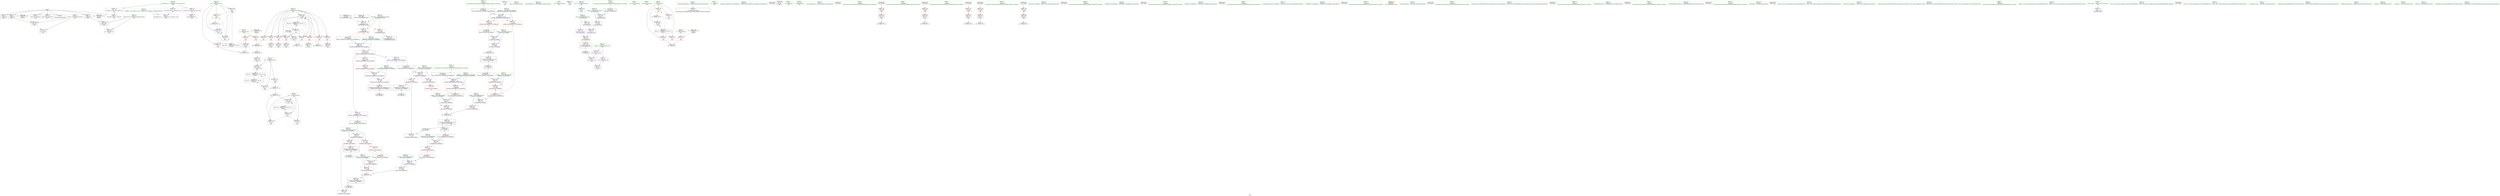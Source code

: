 digraph "SVFG" {
	label="SVFG";

	Node0x55cdac15ef90 [shape=record,color=grey,label="{NodeID: 0\nNullPtr}"];
	Node0x55cdac15ef90 -> Node0x55cdac17e0a0[style=solid];
	Node0x55cdac15ef90 -> Node0x55cdac17e1a0[style=solid];
	Node0x55cdac15ef90 -> Node0x55cdac17e270[style=solid];
	Node0x55cdac15ef90 -> Node0x55cdac17e340[style=solid];
	Node0x55cdac15ef90 -> Node0x55cdac17e410[style=solid];
	Node0x55cdac15ef90 -> Node0x55cdac17e4e0[style=solid];
	Node0x55cdac15ef90 -> Node0x55cdac183e60[style=solid];
	Node0x55cdac19ea30 [shape=record,color=yellow,style=double,label="{NodeID: 360\n8V_1 = ENCHI(MR_8V_0)\npts\{55 \}\nFun[main]}"];
	Node0x55cdac19ea30 -> Node0x55cdac181700[style=dashed];
	Node0x55cdac19ea30 -> Node0x55cdac1817d0[style=dashed];
	Node0x55cdac17eed0 [shape=record,color=blue,label="{NodeID: 194\n303\<--300\nthis.addr\<--this\n_ZNSt8ios_base4setfESt13_Ios_FmtflagsS0_\n}"];
	Node0x55cdac17eed0 -> Node0x55cdac182cf0[style=dashed];
	Node0x55cdac17b6a0 [shape=record,color=purple,label="{NodeID: 111\n201\<--10\n\<--.str\nmain\n}"];
	Node0x55cdac17a0c0 [shape=record,color=green,label="{NodeID: 28\n41\<--42\nmain\<--main_field_insensitive\n}"];
	Node0x55cdac1820c0 [shape=record,color=red,label="{NodeID: 139\n139\<--66\n\<--i\nmain\n}"];
	Node0x55cdac1820c0 -> Node0x55cdac17eb90[style=solid];
	Node0x55cdac17caa0 [shape=record,color=green,label="{NodeID: 56\n218\<--219\n_ZNSolsEPFRSoS_E\<--_ZNSolsEPFRSoS_E_field_insensitive\n}"];
	Node0x55cdac1b05b0 [shape=record,color=black,label="{NodeID: 416\n364 = PHI(328, )\n1st arg _ZStoRRSt13_Ios_FmtflagsS_ }"];
	Node0x55cdac1b05b0 -> Node0x55cdac17f620[style=solid];
	Node0x55cdac183780 [shape=record,color=red,label="{NodeID: 167\n373\<--367\n\<--__b.addr\n_ZStoRRSt13_Ios_FmtflagsS_\n|{<s0>30}}"];
	Node0x55cdac183780:s0 -> Node0x55cdac1b0250[style=solid,color=red];
	Node0x55cdac17e340 [shape=record,color=black,label="{NodeID: 84\n168\<--3\n\<--dummyVal\nmain\n}"];
	Node0x55cdac17e340 -> Node0x55cdac1846b0[style=solid];
	Node0x55cdac16c750 [shape=record,color=green,label="{NodeID: 1\n7\<--1\n__dso_handle\<--dummyObj\nGlob }"];
	Node0x55cdac19eb10 [shape=record,color=yellow,style=double,label="{NodeID: 361\n10V_1 = ENCHI(MR_10V_0)\npts\{57 \}\nFun[main]}"];
	Node0x55cdac19eb10 -> Node0x55cdac1845e0[style=dashed];
	Node0x55cdac17efa0 [shape=record,color=blue,label="{NodeID: 195\n305\<--301\n__fmtfl.addr\<--__fmtfl\n_ZNSt8ios_base4setfESt13_Ios_FmtflagsS0_\n}"];
	Node0x55cdac17efa0 -> Node0x55cdac182dc0[style=dashed];
	Node0x55cdac17b770 [shape=record,color=purple,label="{NodeID: 112\n209\<--12\n\<--.str.1\nmain\n}"];
	Node0x55cdac17a1c0 [shape=record,color=green,label="{NodeID: 29\n44\<--45\nretval\<--retval_field_insensitive\nmain\n}"];
	Node0x55cdac17a1c0 -> Node0x55cdac183f60[style=solid];
	Node0x55cdac182190 [shape=record,color=red,label="{NodeID: 140\n147\<--66\n\<--i\nmain\n}"];
	Node0x55cdac182190 -> Node0x55cdac17ba90[style=solid];
	Node0x55cdac17cba0 [shape=record,color=green,label="{NodeID: 57\n239\<--240\nretval\<--retval_field_insensitive\n_ZSt12setprecisioni\n}"];
	Node0x55cdac17cba0 -> Node0x55cdac180fb0[style=solid];
	Node0x55cdac17cba0 -> Node0x55cdac181080[style=solid];
	Node0x55cdac1b06f0 [shape=record,color=black,label="{NodeID: 417\n300 = PHI(258, )\n0th arg _ZNSt8ios_base4setfESt13_Ios_FmtflagsS0_ }"];
	Node0x55cdac1b06f0 -> Node0x55cdac17eed0[style=solid];
	Node0x55cdac183850 [shape=record,color=red,label="{NodeID: 168\n372\<--371\n\<--\n_ZStoRRSt13_Ios_FmtflagsS_\n|{<s0>30}}"];
	Node0x55cdac183850:s0 -> Node0x55cdac1b0140[style=solid,color=red];
	Node0x55cdac17e410 [shape=record,color=black,label="{NodeID: 85\n229\<--3\nlpad.val\<--dummyVal\nmain\n}"];
	Node0x55cdac16c7e0 [shape=record,color=green,label="{NodeID: 2\n8\<--1\n_ZSt4cout\<--dummyObj\nGlob }"];
	Node0x55cdac19ebf0 [shape=record,color=yellow,style=double,label="{NodeID: 362\n12V_1 = ENCHI(MR_12V_0)\npts\{59 \}\nFun[main]}"];
	Node0x55cdac19ebf0 -> Node0x55cdac1846b0[style=dashed];
	Node0x55cdac17f070 [shape=record,color=blue,label="{NodeID: 196\n307\<--302\n__mask.addr\<--__mask\n_ZNSt8ios_base4setfESt13_Ios_FmtflagsS0_\n}"];
	Node0x55cdac17f070 -> Node0x55cdac182e90[style=dashed];
	Node0x55cdac17f070 -> Node0x55cdac182f60[style=dashed];
	Node0x55cdac17b840 [shape=record,color=purple,label="{NodeID: 113\n410\<--14\nllvm.global_ctors_0\<--llvm.global_ctors\nGlob }"];
	Node0x55cdac17b840 -> Node0x55cdac183c60[style=solid];
	Node0x55cdac17a290 [shape=record,color=green,label="{NodeID: 30\n46\<--47\nagg.tmp\<--agg.tmp_field_insensitive\nmain\n}"];
	Node0x55cdac17a290 -> Node0x55cdac180e10[style=solid];
	Node0x55cdac17a290 -> Node0x55cdac180ee0[style=solid];
	Node0x55cdac182260 [shape=record,color=red,label="{NodeID: 141\n155\<--66\n\<--i\nmain\n}"];
	Node0x55cdac182260 -> Node0x55cdac17bc30[style=solid];
	Node0x55cdac17cc70 [shape=record,color=green,label="{NodeID: 58\n241\<--242\n__n.addr\<--__n.addr_field_insensitive\n_ZSt12setprecisioni\n}"];
	Node0x55cdac17cc70 -> Node0x55cdac1829b0[style=solid];
	Node0x55cdac17cc70 -> Node0x55cdac184b90[style=solid];
	Node0x55cdac1b0830 [shape=record,color=black,label="{NodeID: 418\n301 = PHI(260, )\n1st arg _ZNSt8ios_base4setfESt13_Ios_FmtflagsS0_ }"];
	Node0x55cdac1b0830 -> Node0x55cdac17efa0[style=solid];
	Node0x55cdac183920 [shape=record,color=red,label="{NodeID: 169\n389\<--383\n\<--__a.addr\n_ZStanSt13_Ios_FmtflagsS_\n}"];
	Node0x55cdac183920 -> Node0x55cdac18d930[style=solid];
	Node0x55cdac17e4e0 [shape=record,color=black,label="{NodeID: 86\n230\<--3\nlpad.val62\<--dummyVal\nmain\n}"];
	Node0x55cdac16ca90 [shape=record,color=green,label="{NodeID: 3\n9\<--1\n_ZSt3cin\<--dummyObj\nGlob }"];
	Node0x55cdac17f140 [shape=record,color=blue,label="{NodeID: 197\n309\<--316\n__old\<--\n_ZNSt8ios_base4setfESt13_Ios_FmtflagsS0_\n}"];
	Node0x55cdac17f140 -> Node0x55cdac183030[style=dashed];
	Node0x55cdac17b910 [shape=record,color=purple,label="{NodeID: 114\n411\<--14\nllvm.global_ctors_1\<--llvm.global_ctors\nGlob }"];
	Node0x55cdac17b910 -> Node0x55cdac183d60[style=solid];
	Node0x55cdac17a360 [shape=record,color=green,label="{NodeID: 31\n48\<--49\nT\<--T_field_insensitive\nmain\n}"];
	Node0x55cdac17a360 -> Node0x55cdac1813c0[style=solid];
	Node0x55cdac182330 [shape=record,color=red,label="{NodeID: 142\n184\<--66\n\<--i\nmain\n}"];
	Node0x55cdac182330 -> Node0x55cdac18d330[style=solid];
	Node0x55cdac17cd40 [shape=record,color=green,label="{NodeID: 59\n255\<--256\n__base.addr\<--__base.addr_field_insensitive\n_ZSt5fixedRSt8ios_base\n}"];
	Node0x55cdac17cd40 -> Node0x55cdac182b50[style=solid];
	Node0x55cdac17cd40 -> Node0x55cdac182c20[style=solid];
	Node0x55cdac17cd40 -> Node0x55cdac17ee00[style=solid];
	Node0x55cdac1b0970 [shape=record,color=black,label="{NodeID: 419\n302 = PHI(261, )\n2nd arg _ZNSt8ios_base4setfESt13_Ios_FmtflagsS0_ }"];
	Node0x55cdac1b0970 -> Node0x55cdac17f070[style=solid];
	Node0x55cdac1839f0 [shape=record,color=red,label="{NodeID: 170\n390\<--385\n\<--__b.addr\n_ZStanSt13_Ios_FmtflagsS_\n}"];
	Node0x55cdac1839f0 -> Node0x55cdac18d930[style=solid];
	Node0x55cdac17e5b0 [shape=record,color=black,label="{NodeID: 87\n27\<--28\n\<--_ZNSt8ios_base4InitD1Ev\nCan only get source location for instruction, argument, global var or function.}"];
	Node0x55cdac16cb20 [shape=record,color=green,label="{NodeID: 4\n10\<--1\n.str\<--dummyObj\nGlob }"];
	Node0x55cdac17f210 [shape=record,color=blue,label="{NodeID: 198\n340\<--338\n__a.addr\<--__a\n_ZStaNRSt13_Ios_FmtflagsS_\n}"];
	Node0x55cdac17f210 -> Node0x55cdac1831d0[style=dashed];
	Node0x55cdac17f210 -> Node0x55cdac1832a0[style=dashed];
	Node0x55cdac180d50 [shape=record,color=purple,label="{NodeID: 115\n412\<--14\nllvm.global_ctors_2\<--llvm.global_ctors\nGlob }"];
	Node0x55cdac180d50 -> Node0x55cdac183e60[style=solid];
	Node0x55cdac17a430 [shape=record,color=green,label="{NodeID: 32\n50\<--51\nt\<--t_field_insensitive\nmain\n}"];
	Node0x55cdac17a430 -> Node0x55cdac181490[style=solid];
	Node0x55cdac17a430 -> Node0x55cdac181560[style=solid];
	Node0x55cdac17a430 -> Node0x55cdac181630[style=solid];
	Node0x55cdac17a430 -> Node0x55cdac184100[style=solid];
	Node0x55cdac17a430 -> Node0x55cdac184ac0[style=solid];
	Node0x55cdac182400 [shape=record,color=red,label="{NodeID: 143\n197\<--66\n\<--i\nmain\n}"];
	Node0x55cdac182400 -> Node0x55cdac18d1b0[style=solid];
	Node0x55cdac17ce10 [shape=record,color=green,label="{NodeID: 60\n262\<--263\n_ZNSt8ios_base4setfESt13_Ios_FmtflagsS0_\<--_ZNSt8ios_base4setfESt13_Ios_FmtflagsS0__field_insensitive\n}"];
	Node0x55cdac1b10e0 [shape=record,color=black,label="{NodeID: 420\n103 = PHI()\n}"];
	Node0x55cdac183ac0 [shape=record,color=red,label="{NodeID: 171\n402\<--396\n\<--__a.addr\n_ZStorSt13_Ios_FmtflagsS_\n}"];
	Node0x55cdac183ac0 -> Node0x55cdac18d4b0[style=solid];
	Node0x55cdac17e6b0 [shape=record,color=black,label="{NodeID: 88\n43\<--69\nmain_ret\<--\nmain\n}"];
	Node0x55cdac16cbb0 [shape=record,color=green,label="{NodeID: 5\n12\<--1\n.str.1\<--dummyObj\nGlob }"];
	Node0x55cdac17f2e0 [shape=record,color=blue,label="{NodeID: 199\n342\<--339\n__b.addr\<--__b\n_ZStaNRSt13_Ios_FmtflagsS_\n}"];
	Node0x55cdac17f2e0 -> Node0x55cdac183370[style=dashed];
	Node0x55cdac180e10 [shape=record,color=purple,label="{NodeID: 116\n78\<--46\ncoerce.dive\<--agg.tmp\nmain\n}"];
	Node0x55cdac180e10 -> Node0x55cdac184030[style=solid];
	Node0x55cdac17a500 [shape=record,color=green,label="{NodeID: 33\n52\<--53\ns\<--s_field_insensitive\nmain\n}"];
	Node0x55cdac1824d0 [shape=record,color=red,label="{NodeID: 144\n81\<--80\n\<--coerce.dive2\nmain\n}"];
	Node0x55cdac17cf10 [shape=record,color=green,label="{NodeID: 61\n274\<--275\n__gxx_personality_v0\<--__gxx_personality_v0_field_insensitive\n}"];
	Node0x55cdac1b1240 [shape=record,color=black,label="{NodeID: 421\n70 = PHI()\n}"];
	Node0x55cdac183b90 [shape=record,color=red,label="{NodeID: 172\n403\<--398\n\<--__b.addr\n_ZStorSt13_Ios_FmtflagsS_\n}"];
	Node0x55cdac183b90 -> Node0x55cdac18d4b0[style=solid];
	Node0x55cdac17e780 [shape=record,color=black,label="{NodeID: 89\n118\<--115\nconv\<--call10\nmain\n}"];
	Node0x55cdac17e780 -> Node0x55cdac18ddb0[style=solid];
	Node0x55cdac16cc40 [shape=record,color=green,label="{NodeID: 6\n15\<--1\n\<--dummyObj\nCan only get source location for instruction, argument, global var or function.}"];
	Node0x55cdac17f3b0 [shape=record,color=blue,label="{NodeID: 200\n350\<--349\n\<--call\n_ZStaNRSt13_Ios_FmtflagsS_\n}"];
	Node0x55cdac180ee0 [shape=record,color=purple,label="{NodeID: 117\n80\<--46\ncoerce.dive2\<--agg.tmp\nmain\n}"];
	Node0x55cdac180ee0 -> Node0x55cdac1824d0[style=solid];
	Node0x55cdac17a5d0 [shape=record,color=green,label="{NodeID: 34\n54\<--55\nn\<--n_field_insensitive\nmain\n}"];
	Node0x55cdac17a5d0 -> Node0x55cdac181700[style=solid];
	Node0x55cdac17a5d0 -> Node0x55cdac1817d0[style=solid];
	Node0x55cdac1825a0 [shape=record,color=red,label="{NodeID: 145\n126\<--123\n\<--call15\nmain\n}"];
	Node0x55cdac1825a0 -> Node0x55cdac17e920[style=solid];
	Node0x55cdac17d010 [shape=record,color=green,label="{NodeID: 62\n303\<--304\nthis.addr\<--this.addr_field_insensitive\n_ZNSt8ios_base4setfESt13_Ios_FmtflagsS0_\n}"];
	Node0x55cdac17d010 -> Node0x55cdac182cf0[style=solid];
	Node0x55cdac17d010 -> Node0x55cdac17eed0[style=solid];
	Node0x55cdac1b1310 [shape=record,color=black,label="{NodeID: 422\n74 = PHI(237, )\n}"];
	Node0x55cdac1b1310 -> Node0x55cdac184030[style=solid];
	Node0x55cdac183c60 [shape=record,color=blue,label="{NodeID: 173\n410\<--15\nllvm.global_ctors_0\<--\nGlob }"];
	Node0x55cdac17e850 [shape=record,color=black,label="{NodeID: 90\n122\<--121\nconv13\<--\nmain\n}"];
	Node0x55cdac15cf20 [shape=record,color=green,label="{NodeID: 7\n69\<--1\n\<--dummyObj\nCan only get source location for instruction, argument, global var or function.}"];
	Node0x55cdac17f480 [shape=record,color=blue,label="{NodeID: 201\n355\<--354\n__a.addr\<--__a\n_ZStcoSt13_Ios_Fmtflags\n}"];
	Node0x55cdac17f480 -> Node0x55cdac183510[style=dashed];
	Node0x55cdac180fb0 [shape=record,color=purple,label="{NodeID: 118\n244\<--239\n_M_n\<--retval\n_ZSt12setprecisioni\n}"];
	Node0x55cdac180fb0 -> Node0x55cdac17ed30[style=solid];
	Node0x55cdac17a6a0 [shape=record,color=green,label="{NodeID: 35\n56\<--57\nexn.slot\<--exn.slot_field_insensitive\nmain\n}"];
	Node0x55cdac17a6a0 -> Node0x55cdac1818a0[style=solid];
	Node0x55cdac17a6a0 -> Node0x55cdac1845e0[style=solid];
	Node0x55cdac18cd30 [shape=record,color=grey,label="{NodeID: 312\n194 = Binary(193, 192, )\n}"];
	Node0x55cdac18cd30 -> Node0x55cdac184920[style=solid];
	Node0x55cdac182670 [shape=record,color=red,label="{NodeID: 146\n134\<--133\n\<--call20\nmain\n}"];
	Node0x55cdac182670 -> Node0x55cdac17eac0[style=solid];
	Node0x55cdac17d0e0 [shape=record,color=green,label="{NodeID: 63\n305\<--306\n__fmtfl.addr\<--__fmtfl.addr_field_insensitive\n_ZNSt8ios_base4setfESt13_Ios_FmtflagsS0_\n}"];
	Node0x55cdac17d0e0 -> Node0x55cdac182dc0[style=solid];
	Node0x55cdac17d0e0 -> Node0x55cdac17efa0[style=solid];
	Node0x55cdac1b1510 [shape=record,color=black,label="{NodeID: 423\n133 = PHI()\n}"];
	Node0x55cdac1b1510 -> Node0x55cdac182670[style=solid];
	Node0x55cdac19b070 [shape=record,color=black,label="{NodeID: 340\nMR_6V_3 = PHI(MR_6V_4, MR_6V_2, )\npts\{51 \}\n}"];
	Node0x55cdac19b070 -> Node0x55cdac181490[style=dashed];
	Node0x55cdac19b070 -> Node0x55cdac181560[style=dashed];
	Node0x55cdac19b070 -> Node0x55cdac181630[style=dashed];
	Node0x55cdac19b070 -> Node0x55cdac184ac0[style=dashed];
	Node0x55cdac183d60 [shape=record,color=blue,label="{NodeID: 174\n411\<--16\nllvm.global_ctors_1\<--_GLOBAL__sub_I_staniek_0_1.cpp\nGlob }"];
	Node0x55cdac17e920 [shape=record,color=black,label="{NodeID: 91\n127\<--126\nconv16\<--\nmain\n}"];
	Node0x55cdac17e920 -> Node0x55cdac18dc30[style=solid];
	Node0x55cdac15cfe0 [shape=record,color=green,label="{NodeID: 8\n71\<--1\n\<--dummyObj\nCan only get source location for instruction, argument, global var or function.}"];
	Node0x55cdac17f550 [shape=record,color=blue,label="{NodeID: 202\n365\<--363\n__a.addr\<--__a\n_ZStoRRSt13_Ios_FmtflagsS_\n}"];
	Node0x55cdac17f550 -> Node0x55cdac1835e0[style=dashed];
	Node0x55cdac17f550 -> Node0x55cdac1836b0[style=dashed];
	Node0x55cdac181080 [shape=record,color=purple,label="{NodeID: 119\n247\<--239\ncoerce.dive\<--retval\n_ZSt12setprecisioni\n}"];
	Node0x55cdac181080 -> Node0x55cdac182a80[style=solid];
	Node0x55cdac17a770 [shape=record,color=green,label="{NodeID: 36\n58\<--59\nehselector.slot\<--ehselector.slot_field_insensitive\nmain\n}"];
	Node0x55cdac17a770 -> Node0x55cdac181970[style=solid];
	Node0x55cdac17a770 -> Node0x55cdac1846b0[style=solid];
	Node0x55cdac18ceb0 [shape=record,color=grey,label="{NodeID: 313\n359 = Binary(358, 360, )\n}"];
	Node0x55cdac18ceb0 -> Node0x55cdac17b290[style=solid];
	Node0x55cdac182740 [shape=record,color=red,label="{NodeID: 147\n142\<--141\n\<--call26\nmain\n}"];
	Node0x55cdac182740 -> Node0x55cdac17ec60[style=solid];
	Node0x55cdac17d1b0 [shape=record,color=green,label="{NodeID: 64\n307\<--308\n__mask.addr\<--__mask.addr_field_insensitive\n_ZNSt8ios_base4setfESt13_Ios_FmtflagsS0_\n}"];
	Node0x55cdac17d1b0 -> Node0x55cdac182e90[style=solid];
	Node0x55cdac17d1b0 -> Node0x55cdac182f60[style=solid];
	Node0x55cdac17d1b0 -> Node0x55cdac17f070[style=solid];
	Node0x55cdac1b15e0 [shape=record,color=black,label="{NodeID: 424\n141 = PHI()\n}"];
	Node0x55cdac1b15e0 -> Node0x55cdac182740[style=solid];
	Node0x55cdac19b570 [shape=record,color=black,label="{NodeID: 341\nMR_14V_2 = PHI(MR_14V_4, MR_14V_1, )\npts\{61 \}\n}"];
	Node0x55cdac19b570 -> Node0x55cdac1841d0[style=dashed];
	Node0x55cdac183e60 [shape=record,color=blue, style = dotted,label="{NodeID: 175\n412\<--3\nllvm.global_ctors_2\<--dummyVal\nGlob }"];
	Node0x55cdac17e9f0 [shape=record,color=black,label="{NodeID: 92\n132\<--131\nconv18\<--\nmain\n}"];
	Node0x55cdac15d0a0 [shape=record,color=green,label="{NodeID: 9\n75\<--1\n\<--dummyObj\nCan only get source location for instruction, argument, global var or function.|{<s0>4}}"];
	Node0x55cdac15d0a0:s0 -> Node0x55cdac1b0360[style=solid,color=red];
	Node0x55cdac17f620 [shape=record,color=blue,label="{NodeID: 203\n367\<--364\n__b.addr\<--__b\n_ZStoRRSt13_Ios_FmtflagsS_\n}"];
	Node0x55cdac17f620 -> Node0x55cdac183780[style=dashed];
	Node0x55cdac181150 [shape=record,color=purple,label="{NodeID: 120\n315\<--314\n_M_flags\<--this1\n_ZNSt8ios_base4setfESt13_Ios_FmtflagsS0_\n}"];
	Node0x55cdac181150 -> Node0x55cdac183100[style=solid];
	Node0x55cdac17a840 [shape=record,color=green,label="{NodeID: 37\n60\<--61\nres\<--res_field_insensitive\nmain\n}"];
	Node0x55cdac17a840 -> Node0x55cdac181a40[style=solid];
	Node0x55cdac17a840 -> Node0x55cdac181b10[style=solid];
	Node0x55cdac17a840 -> Node0x55cdac1841d0[style=solid];
	Node0x55cdac17a840 -> Node0x55cdac184920[style=solid];
	Node0x55cdac18d030 [shape=record,color=grey,label="{NodeID: 314\n192 = Binary(191, 176, )\n}"];
	Node0x55cdac18d030 -> Node0x55cdac18cd30[style=solid];
	Node0x55cdac182810 [shape=record,color=red,label="{NodeID: 148\n150\<--149\n\<--call32\nmain\n}"];
	Node0x55cdac182810 -> Node0x55cdac17bb60[style=solid];
	Node0x55cdac17d280 [shape=record,color=green,label="{NodeID: 65\n309\<--310\n__old\<--__old_field_insensitive\n_ZNSt8ios_base4setfESt13_Ios_FmtflagsS0_\n}"];
	Node0x55cdac17d280 -> Node0x55cdac183030[style=solid];
	Node0x55cdac17d280 -> Node0x55cdac17f140[style=solid];
	Node0x55cdac1b16b0 [shape=record,color=black,label="{NodeID: 425\n149 = PHI()\n}"];
	Node0x55cdac1b16b0 -> Node0x55cdac182810[style=solid];
	Node0x55cdac19ba70 [shape=record,color=black,label="{NodeID: 342\nMR_16V_2 = PHI(MR_16V_4, MR_16V_1, )\npts\{63 \}\n}"];
	Node0x55cdac19ba70 -> Node0x55cdac1842a0[style=dashed];
	Node0x55cdac183f60 [shape=record,color=blue,label="{NodeID: 176\n44\<--69\nretval\<--\nmain\n}"];
	Node0x55cdac17eac0 [shape=record,color=black,label="{NodeID: 93\n135\<--134\nconv21\<--\nmain\n}"];
	Node0x55cdac17eac0 -> Node0x55cdac18df30[style=solid];
	Node0x55cdac15d1a0 [shape=record,color=green,label="{NodeID: 10\n94\<--1\n\<--dummyObj\nCan only get source location for instruction, argument, global var or function.}"];
	Node0x55cdac17f6f0 [shape=record,color=blue,label="{NodeID: 204\n377\<--374\n\<--call\n_ZStoRRSt13_Ios_FmtflagsS_\n}"];
	Node0x55cdac181220 [shape=record,color=purple,label="{NodeID: 121\n322\<--314\n_M_flags2\<--this1\n_ZNSt8ios_base4setfESt13_Ios_FmtflagsS0_\n|{<s0>26}}"];
	Node0x55cdac181220:s0 -> Node0x55cdac1adb50[style=solid,color=red];
	Node0x55cdac17a910 [shape=record,color=green,label="{NodeID: 38\n62\<--63\nact\<--act_field_insensitive\nmain\n}"];
	Node0x55cdac17a910 -> Node0x55cdac181be0[style=solid];
	Node0x55cdac17a910 -> Node0x55cdac181cb0[style=solid];
	Node0x55cdac17a910 -> Node0x55cdac1842a0[style=solid];
	Node0x55cdac17a910 -> Node0x55cdac184510[style=solid];
	Node0x55cdac17a910 -> Node0x55cdac184780[style=solid];
	Node0x55cdac18d1b0 [shape=record,color=grey,label="{NodeID: 315\n198 = Binary(197, 94, )\n}"];
	Node0x55cdac18d1b0 -> Node0x55cdac1849f0[style=solid];
	Node0x55cdac1828e0 [shape=record,color=red,label="{NodeID: 149\n158\<--157\n\<--call38\nmain\n}"];
	Node0x55cdac1828e0 -> Node0x55cdac17bd00[style=solid];
	Node0x55cdac17d350 [shape=record,color=green,label="{NodeID: 66\n320\<--321\n_ZStcoSt13_Ios_Fmtflags\<--_ZStcoSt13_Ios_Fmtflags_field_insensitive\n}"];
	Node0x55cdac1b1780 [shape=record,color=black,label="{NodeID: 426\n26 = PHI()\n}"];
	Node0x55cdac19bf70 [shape=record,color=black,label="{NodeID: 343\nMR_18V_2 = PHI(MR_18V_4, MR_18V_1, )\npts\{65 \}\n}"];
	Node0x55cdac19bf70 -> Node0x55cdac184370[style=dashed];
	Node0x55cdac184030 [shape=record,color=blue,label="{NodeID: 177\n78\<--74\ncoerce.dive\<--call1\nmain\n}"];
	Node0x55cdac184030 -> Node0x55cdac1824d0[style=dashed];
	Node0x55cdac17eb90 [shape=record,color=black,label="{NodeID: 94\n140\<--139\nconv24\<--\nmain\n}"];
	Node0x55cdac15d2a0 [shape=record,color=green,label="{NodeID: 11\n108\<--1\n\<--dummyObj\nCan only get source location for instruction, argument, global var or function.}"];
	Node0x55cdac17f7c0 [shape=record,color=blue,label="{NodeID: 205\n383\<--381\n__a.addr\<--__a\n_ZStanSt13_Ios_FmtflagsS_\n}"];
	Node0x55cdac17f7c0 -> Node0x55cdac183920[style=dashed];
	Node0x55cdac1812f0 [shape=record,color=purple,label="{NodeID: 122\n331\<--314\n_M_flags5\<--this1\n_ZNSt8ios_base4setfESt13_Ios_FmtflagsS0_\n|{<s0>28}}"];
	Node0x55cdac1812f0:s0 -> Node0x55cdac1b0470[style=solid,color=red];
	Node0x55cdac17a9e0 [shape=record,color=green,label="{NodeID: 39\n64\<--65\nlast\<--last_field_insensitive\nmain\n}"];
	Node0x55cdac17a9e0 -> Node0x55cdac181d80[style=solid];
	Node0x55cdac17a9e0 -> Node0x55cdac184370[style=solid];
	Node0x55cdac17a9e0 -> Node0x55cdac184850[style=solid];
	Node0x55cdac1adb50 [shape=record,color=black,label="{NodeID: 399\n338 = PHI(322, )\n0th arg _ZStaNRSt13_Ios_FmtflagsS_ }"];
	Node0x55cdac1adb50 -> Node0x55cdac17f210[style=solid];
	Node0x55cdac18d330 [shape=record,color=grey,label="{NodeID: 316\n186 = Binary(184, 185, )\n}"];
	Node0x55cdac18d330 -> Node0x55cdac18d630[style=solid];
	Node0x55cdac1829b0 [shape=record,color=red,label="{NodeID: 150\n245\<--241\n\<--__n.addr\n_ZSt12setprecisioni\n}"];
	Node0x55cdac1829b0 -> Node0x55cdac17ed30[style=solid];
	Node0x55cdac17d450 [shape=record,color=green,label="{NodeID: 67\n324\<--325\n_ZStaNRSt13_Ios_FmtflagsS_\<--_ZStaNRSt13_Ios_FmtflagsS__field_insensitive\n}"];
	Node0x55cdac1b1850 [shape=record,color=black,label="{NodeID: 427\n202 = PHI()\n}"];
	Node0x55cdac19c470 [shape=record,color=black,label="{NodeID: 344\nMR_20V_2 = PHI(MR_20V_4, MR_20V_1, )\npts\{67 \}\n}"];
	Node0x55cdac19c470 -> Node0x55cdac184440[style=dashed];
	Node0x55cdac184100 [shape=record,color=blue,label="{NodeID: 178\n50\<--94\nt\<--\nmain\n}"];
	Node0x55cdac184100 -> Node0x55cdac19b070[style=dashed];
	Node0x55cdac17ec60 [shape=record,color=black,label="{NodeID: 95\n143\<--142\nconv27\<--\nmain\n}"];
	Node0x55cdac17ec60 -> Node0x55cdac18e0b0[style=solid];
	Node0x55cdac15d3a0 [shape=record,color=green,label="{NodeID: 12\n111\<--1\n\<--dummyObj\nCan only get source location for instruction, argument, global var or function.}"];
	Node0x55cdac17f890 [shape=record,color=blue,label="{NodeID: 206\n385\<--382\n__b.addr\<--__b\n_ZStanSt13_Ios_FmtflagsS_\n}"];
	Node0x55cdac17f890 -> Node0x55cdac1839f0[style=dashed];
	Node0x55cdac1813c0 [shape=record,color=red,label="{NodeID: 123\n97\<--48\n\<--T\nmain\n}"];
	Node0x55cdac1813c0 -> Node0x55cdac18e230[style=solid];
	Node0x55cdac17aab0 [shape=record,color=green,label="{NodeID: 40\n66\<--67\ni\<--i_field_insensitive\nmain\n}"];
	Node0x55cdac17aab0 -> Node0x55cdac181e50[style=solid];
	Node0x55cdac17aab0 -> Node0x55cdac181f20[style=solid];
	Node0x55cdac17aab0 -> Node0x55cdac181ff0[style=solid];
	Node0x55cdac17aab0 -> Node0x55cdac1820c0[style=solid];
	Node0x55cdac17aab0 -> Node0x55cdac182190[style=solid];
	Node0x55cdac17aab0 -> Node0x55cdac182260[style=solid];
	Node0x55cdac17aab0 -> Node0x55cdac182330[style=solid];
	Node0x55cdac17aab0 -> Node0x55cdac182400[style=solid];
	Node0x55cdac17aab0 -> Node0x55cdac184440[style=solid];
	Node0x55cdac17aab0 -> Node0x55cdac1849f0[style=solid];
	Node0x55cdac1ada80 [shape=record,color=black,label="{NodeID: 400\n339 = PHI(319, )\n1st arg _ZStaNRSt13_Ios_FmtflagsS_ }"];
	Node0x55cdac1ada80 -> Node0x55cdac17f2e0[style=solid];
	Node0x55cdac18d4b0 [shape=record,color=grey,label="{NodeID: 317\n404 = Binary(402, 403, )\n}"];
	Node0x55cdac18d4b0 -> Node0x55cdac17b500[style=solid];
	Node0x55cdac182a80 [shape=record,color=red,label="{NodeID: 151\n248\<--247\n\<--coerce.dive\n_ZSt12setprecisioni\n}"];
	Node0x55cdac182a80 -> Node0x55cdac17bf70[style=solid];
	Node0x55cdac17d550 [shape=record,color=green,label="{NodeID: 68\n329\<--330\n_ZStanSt13_Ios_FmtflagsS_\<--_ZStanSt13_Ios_FmtflagsS__field_insensitive\n}"];
	Node0x55cdac1b1980 [shape=record,color=black,label="{NodeID: 428\n206 = PHI()\n}"];
	Node0x55cdac1841d0 [shape=record,color=blue,label="{NodeID: 179\n60\<--108\nres\<--\nmain\n}"];
	Node0x55cdac1841d0 -> Node0x55cdac181a40[style=dashed];
	Node0x55cdac1841d0 -> Node0x55cdac181b10[style=dashed];
	Node0x55cdac1841d0 -> Node0x55cdac184920[style=dashed];
	Node0x55cdac1841d0 -> Node0x55cdac19b570[style=dashed];
	Node0x55cdac17ba90 [shape=record,color=black,label="{NodeID: 96\n148\<--147\nconv30\<--\nmain\n}"];
	Node0x55cdac15d4a0 [shape=record,color=green,label="{NodeID: 13\n129\<--1\n\<--dummyObj\nCan only get source location for instruction, argument, global var or function.}"];
	Node0x55cdac17f960 [shape=record,color=blue,label="{NodeID: 207\n396\<--394\n__a.addr\<--__a\n_ZStorSt13_Ios_FmtflagsS_\n}"];
	Node0x55cdac17f960 -> Node0x55cdac183ac0[style=dashed];
	Node0x55cdac181490 [shape=record,color=red,label="{NodeID: 124\n96\<--50\n\<--t\nmain\n}"];
	Node0x55cdac181490 -> Node0x55cdac18e230[style=solid];
	Node0x55cdac17ab80 [shape=record,color=green,label="{NodeID: 41\n72\<--73\n_ZNSt8ios_base15sync_with_stdioEb\<--_ZNSt8ios_base15sync_with_stdioEb_field_insensitive\n}"];
	Node0x55cdac1ad130 [shape=record,color=black,label="{NodeID: 401\n259 = PHI(299, )\n}"];
	Node0x55cdac18d630 [shape=record,color=grey,label="{NodeID: 318\n187 = Binary(186, 94, )\n}"];
	Node0x55cdac18d630 -> Node0x55cdac17bea0[style=solid];
	Node0x55cdac182b50 [shape=record,color=red,label="{NodeID: 152\n258\<--255\n\<--__base.addr\n_ZSt5fixedRSt8ios_base\n|{<s0>24}}"];
	Node0x55cdac182b50:s0 -> Node0x55cdac1b06f0[style=solid,color=red];
	Node0x55cdac17d650 [shape=record,color=green,label="{NodeID: 69\n333\<--334\n_ZStoRRSt13_Ios_FmtflagsS_\<--_ZStoRRSt13_Ios_FmtflagsS__field_insensitive\n}"];
	Node0x55cdac1b1a80 [shape=record,color=black,label="{NodeID: 429\n210 = PHI()\n}"];
	Node0x55cdac1842a0 [shape=record,color=blue,label="{NodeID: 180\n62\<--108\nact\<--\nmain\n}"];
	Node0x55cdac1842a0 -> Node0x55cdac181be0[style=dashed];
	Node0x55cdac1842a0 -> Node0x55cdac184510[style=dashed];
	Node0x55cdac1842a0 -> Node0x55cdac184780[style=dashed];
	Node0x55cdac1842a0 -> Node0x55cdac19ba70[style=dashed];
	Node0x55cdac17bb60 [shape=record,color=black,label="{NodeID: 97\n151\<--150\nconv33\<--\nmain\n}"];
	Node0x55cdac17bb60 -> Node0x55cdac18e530[style=solid];
	Node0x55cdac15d5a0 [shape=record,color=green,label="{NodeID: 14\n137\<--1\n\<--dummyObj\nCan only get source location for instruction, argument, global var or function.}"];
	Node0x55cdac1a00e0 [shape=record,color=yellow,style=double,label="{NodeID: 374\nRETMU(28V_2)\npts\{256 \}\nFun[_ZSt5fixedRSt8ios_base]}"];
	Node0x55cdac17fa30 [shape=record,color=blue,label="{NodeID: 208\n398\<--395\n__b.addr\<--__b\n_ZStorSt13_Ios_FmtflagsS_\n}"];
	Node0x55cdac17fa30 -> Node0x55cdac183b90[style=dashed];
	Node0x55cdac181560 [shape=record,color=red,label="{NodeID: 125\n205\<--50\n\<--t\nmain\n}"];
	Node0x55cdac17ac80 [shape=record,color=green,label="{NodeID: 42\n76\<--77\n_ZSt12setprecisioni\<--_ZSt12setprecisioni_field_insensitive\n}"];
	Node0x55cdac1af390 [shape=record,color=black,label="{NodeID: 402\n319 = PHI(353, )\n|{<s0>26}}"];
	Node0x55cdac1af390:s0 -> Node0x55cdac1ada80[style=solid,color=red];
	Node0x55cdac18d7b0 [shape=record,color=grey,label="{NodeID: 319\n175 = Binary(174, 176, )\n}"];
	Node0x55cdac18d7b0 -> Node0x55cdac184780[style=solid];
	Node0x55cdac182c20 [shape=record,color=red,label="{NodeID: 153\n264\<--255\n\<--__base.addr\n_ZSt5fixedRSt8ios_base\n}"];
	Node0x55cdac182c20 -> Node0x55cdac17c040[style=solid];
	Node0x55cdac17d750 [shape=record,color=green,label="{NodeID: 70\n340\<--341\n__a.addr\<--__a.addr_field_insensitive\n_ZStaNRSt13_Ios_FmtflagsS_\n}"];
	Node0x55cdac17d750 -> Node0x55cdac1831d0[style=solid];
	Node0x55cdac17d750 -> Node0x55cdac1832a0[style=solid];
	Node0x55cdac17d750 -> Node0x55cdac17f210[style=solid];
	Node0x55cdac1b1b80 [shape=record,color=black,label="{NodeID: 430\n212 = PHI()\n}"];
	Node0x55cdac19dd80 [shape=record,color=yellow,style=double,label="{NodeID: 347\n28V_1 = ENCHI(MR_28V_0)\npts\{256 \}\nFun[_ZSt5fixedRSt8ios_base]}"];
	Node0x55cdac19dd80 -> Node0x55cdac17ee00[style=dashed];
	Node0x55cdac184370 [shape=record,color=blue,label="{NodeID: 181\n64\<--111\nlast\<--\nmain\n}"];
	Node0x55cdac184370 -> Node0x55cdac184850[style=dashed];
	Node0x55cdac184370 -> Node0x55cdac197e70[style=dashed];
	Node0x55cdac184370 -> Node0x55cdac19bf70[style=dashed];
	Node0x55cdac17bc30 [shape=record,color=black,label="{NodeID: 98\n156\<--155\nconv36\<--\nmain\n}"];
	Node0x55cdac15d6a0 [shape=record,color=green,label="{NodeID: 15\n145\<--1\n\<--dummyObj\nCan only get source location for instruction, argument, global var or function.}"];
	Node0x55cdac181630 [shape=record,color=red,label="{NodeID: 126\n222\<--50\n\<--t\nmain\n}"];
	Node0x55cdac181630 -> Node0x55cdac18dab0[style=solid];
	Node0x55cdac17ad80 [shape=record,color=green,label="{NodeID: 43\n83\<--84\n_ZStlsIcSt11char_traitsIcEERSt13basic_ostreamIT_T0_ES6_St13_Setprecision\<--_ZStlsIcSt11char_traitsIcEERSt13basic_ostreamIT_T0_ES6_St13_Setprecision_field_insensitive\n}"];
	Node0x55cdac1af5c0 [shape=record,color=black,label="{NodeID: 403\n323 = PHI(337, )\n}"];
	Node0x55cdac18d930 [shape=record,color=grey,label="{NodeID: 320\n391 = Binary(389, 390, )\n}"];
	Node0x55cdac18d930 -> Node0x55cdac17b430[style=solid];
	Node0x55cdac182cf0 [shape=record,color=red,label="{NodeID: 154\n314\<--303\nthis1\<--this.addr\n_ZNSt8ios_base4setfESt13_Ios_FmtflagsS0_\n}"];
	Node0x55cdac182cf0 -> Node0x55cdac181150[style=solid];
	Node0x55cdac182cf0 -> Node0x55cdac181220[style=solid];
	Node0x55cdac182cf0 -> Node0x55cdac1812f0[style=solid];
	Node0x55cdac17d820 [shape=record,color=green,label="{NodeID: 71\n342\<--343\n__b.addr\<--__b.addr_field_insensitive\n_ZStaNRSt13_Ios_FmtflagsS_\n}"];
	Node0x55cdac17d820 -> Node0x55cdac183370[style=solid];
	Node0x55cdac17d820 -> Node0x55cdac17f2e0[style=solid];
	Node0x55cdac1b1c80 [shape=record,color=black,label="{NodeID: 431\n82 = PHI()\n}"];
	Node0x55cdac184440 [shape=record,color=blue,label="{NodeID: 182\n66\<--69\ni\<--\nmain\n}"];
	Node0x55cdac184440 -> Node0x55cdac181e50[style=dashed];
	Node0x55cdac184440 -> Node0x55cdac181f20[style=dashed];
	Node0x55cdac184440 -> Node0x55cdac181ff0[style=dashed];
	Node0x55cdac184440 -> Node0x55cdac1820c0[style=dashed];
	Node0x55cdac184440 -> Node0x55cdac182190[style=dashed];
	Node0x55cdac184440 -> Node0x55cdac182260[style=dashed];
	Node0x55cdac184440 -> Node0x55cdac182330[style=dashed];
	Node0x55cdac184440 -> Node0x55cdac182400[style=dashed];
	Node0x55cdac184440 -> Node0x55cdac1849f0[style=dashed];
	Node0x55cdac184440 -> Node0x55cdac19c470[style=dashed];
	Node0x55cdac17bd00 [shape=record,color=black,label="{NodeID: 99\n159\<--158\nconv39\<--\nmain\n}"];
	Node0x55cdac17bd00 -> Node0x55cdac18e6b0[style=solid];
	Node0x55cdac15d7a0 [shape=record,color=green,label="{NodeID: 16\n153\<--1\n\<--dummyObj\nCan only get source location for instruction, argument, global var or function.}"];
	Node0x55cdac181700 [shape=record,color=red,label="{NodeID: 127\n180\<--54\n\<--n\nmain\n}"];
	Node0x55cdac181700 -> Node0x55cdac17bdd0[style=solid];
	Node0x55cdac17ae80 [shape=record,color=green,label="{NodeID: 44\n86\<--87\n_ZSt5fixedRSt8ios_base\<--_ZSt5fixedRSt8ios_base_field_insensitive\n}"];
	Node0x55cdac1af6d0 [shape=record,color=black,label="{NodeID: 404\n328 = PHI(380, )\n|{<s0>28}}"];
	Node0x55cdac1af6d0:s0 -> Node0x55cdac1b05b0[style=solid,color=red];
	Node0x55cdac18dab0 [shape=record,color=grey,label="{NodeID: 321\n223 = Binary(222, 94, )\n}"];
	Node0x55cdac18dab0 -> Node0x55cdac184ac0[style=solid];
	Node0x55cdac182dc0 [shape=record,color=red,label="{NodeID: 155\n326\<--305\n\<--__fmtfl.addr\n_ZNSt8ios_base4setfESt13_Ios_FmtflagsS0_\n|{<s0>27}}"];
	Node0x55cdac182dc0:s0 -> Node0x55cdac1afdb0[style=solid,color=red];
	Node0x55cdac17d8f0 [shape=record,color=green,label="{NodeID: 72\n355\<--356\n__a.addr\<--__a.addr_field_insensitive\n_ZStcoSt13_Ios_Fmtflags\n}"];
	Node0x55cdac17d8f0 -> Node0x55cdac183510[style=solid];
	Node0x55cdac17d8f0 -> Node0x55cdac17f480[style=solid];
	Node0x55cdac1b1d80 [shape=record,color=black,label="{NodeID: 432\n85 = PHI()\n}"];
	Node0x55cdac184510 [shape=record,color=blue,label="{NodeID: 183\n62\<--108\nact\<--\nmain\n}"];
	Node0x55cdac184510 -> Node0x55cdac181be0[style=dashed];
	Node0x55cdac184510 -> Node0x55cdac181cb0[style=dashed];
	Node0x55cdac184510 -> Node0x55cdac184510[style=dashed];
	Node0x55cdac184510 -> Node0x55cdac184780[style=dashed];
	Node0x55cdac184510 -> Node0x55cdac19ba70[style=dashed];
	Node0x55cdac17bdd0 [shape=record,color=black,label="{NodeID: 100\n181\<--180\nconv41\<--\nmain\n}"];
	Node0x55cdac17bdd0 -> Node0x55cdac18e3b0[style=solid];
	Node0x55cdac179670 [shape=record,color=green,label="{NodeID: 17\n161\<--1\n\<--dummyObj\nCan only get source location for instruction, argument, global var or function.}"];
	Node0x55cdac1817d0 [shape=record,color=red,label="{NodeID: 128\n185\<--54\n\<--n\nmain\n}"];
	Node0x55cdac1817d0 -> Node0x55cdac18d330[style=solid];
	Node0x55cdac17af80 [shape=record,color=green,label="{NodeID: 45\n88\<--89\n_ZNSolsEPFRSt8ios_baseS0_E\<--_ZNSolsEPFRSt8ios_baseS0_E_field_insensitive\n}"];
	Node0x55cdac1af7e0 [shape=record,color=black,label="{NodeID: 405\n332 = PHI(362, )\n}"];
	Node0x55cdac18dc30 [shape=record,color=grey,label="{NodeID: 322\n128 = cmp(127, 129, )\n}"];
	Node0x55cdac182e90 [shape=record,color=red,label="{NodeID: 156\n318\<--307\n\<--__mask.addr\n_ZNSt8ios_base4setfESt13_Ios_FmtflagsS0_\n|{<s0>25}}"];
	Node0x55cdac182e90:s0 -> Node0x55cdac1afc40[style=solid,color=red];
	Node0x55cdac17d9c0 [shape=record,color=green,label="{NodeID: 73\n365\<--366\n__a.addr\<--__a.addr_field_insensitive\n_ZStoRRSt13_Ios_FmtflagsS_\n}"];
	Node0x55cdac17d9c0 -> Node0x55cdac1835e0[style=solid];
	Node0x55cdac17d9c0 -> Node0x55cdac1836b0[style=solid];
	Node0x55cdac17d9c0 -> Node0x55cdac17f550[style=solid];
	Node0x55cdac1b1e50 [shape=record,color=black,label="{NodeID: 433\n90 = PHI()\n}"];
	Node0x55cdac1845e0 [shape=record,color=blue,label="{NodeID: 184\n56\<--166\nexn.slot\<--\nmain\n}"];
	Node0x55cdac1845e0 -> Node0x55cdac1818a0[style=dashed];
	Node0x55cdac17bea0 [shape=record,color=black,label="{NodeID: 101\n188\<--187\nconv44\<--add\nmain\n}"];
	Node0x55cdac17bea0 -> Node0x55cdac184850[style=solid];
	Node0x55cdac179700 [shape=record,color=green,label="{NodeID: 18\n176\<--1\n\<--dummyObj\nCan only get source location for instruction, argument, global var or function.}"];
	Node0x55cdac1818a0 [shape=record,color=red,label="{NodeID: 129\n227\<--56\nexn\<--exn.slot\nmain\n}"];
	Node0x55cdac17b080 [shape=record,color=green,label="{NodeID: 46\n91\<--92\n_ZNSirsERi\<--_ZNSirsERi_field_insensitive\n}"];
	Node0x55cdac1af8f0 [shape=record,color=black,label="{NodeID: 406\n349 = PHI(380, )\n}"];
	Node0x55cdac1af8f0 -> Node0x55cdac17f3b0[style=solid];
	Node0x55cdac18ddb0 [shape=record,color=grey,label="{NodeID: 323\n119 = cmp(114, 118, )\n}"];
	Node0x55cdac182f60 [shape=record,color=red,label="{NodeID: 157\n327\<--307\n\<--__mask.addr\n_ZNSt8ios_base4setfESt13_Ios_FmtflagsS0_\n|{<s0>27}}"];
	Node0x55cdac182f60:s0 -> Node0x55cdac1affc0[style=solid,color=red];
	Node0x55cdac17da90 [shape=record,color=green,label="{NodeID: 74\n367\<--368\n__b.addr\<--__b.addr_field_insensitive\n_ZStoRRSt13_Ios_FmtflagsS_\n}"];
	Node0x55cdac17da90 -> Node0x55cdac183780[style=solid];
	Node0x55cdac17da90 -> Node0x55cdac17f620[style=solid];
	Node0x55cdac1b1f20 [shape=record,color=black,label="{NodeID: 434\n106 = PHI()\n}"];
	Node0x55cdac1846b0 [shape=record,color=blue,label="{NodeID: 185\n58\<--168\nehselector.slot\<--\nmain\n}"];
	Node0x55cdac1846b0 -> Node0x55cdac181970[style=dashed];
	Node0x55cdac17bf70 [shape=record,color=black,label="{NodeID: 102\n237\<--248\n_ZSt12setprecisioni_ret\<--\n_ZSt12setprecisioni\n|{<s0>4}}"];
	Node0x55cdac17bf70:s0 -> Node0x55cdac1b1310[style=solid,color=blue];
	Node0x55cdac1797c0 [shape=record,color=green,label="{NodeID: 19\n260\<--1\n\<--dummyObj\nCan only get source location for instruction, argument, global var or function.|{<s0>24}}"];
	Node0x55cdac1797c0:s0 -> Node0x55cdac1b0830[style=solid,color=red];
	Node0x55cdac181970 [shape=record,color=red,label="{NodeID: 130\n228\<--58\nsel\<--ehselector.slot\nmain\n}"];
	Node0x55cdac17b180 [shape=record,color=green,label="{NodeID: 47\n101\<--102\n_ZNSt7__cxx1112basic_stringIcSt11char_traitsIcESaIcEEC1Ev\<--_ZNSt7__cxx1112basic_stringIcSt11char_traitsIcESaIcEEC1Ev_field_insensitive\n}"];
	Node0x55cdac1afa30 [shape=record,color=black,label="{NodeID: 407\n374 = PHI(393, )\n}"];
	Node0x55cdac1afa30 -> Node0x55cdac17f6f0[style=solid];
	Node0x55cdac18df30 [shape=record,color=grey,label="{NodeID: 324\n136 = cmp(135, 137, )\n}"];
	Node0x55cdac183030 [shape=record,color=red,label="{NodeID: 158\n335\<--309\n\<--__old\n_ZNSt8ios_base4setfESt13_Ios_FmtflagsS0_\n}"];
	Node0x55cdac183030 -> Node0x55cdac17c110[style=solid];
	Node0x55cdac17db60 [shape=record,color=green,label="{NodeID: 75\n375\<--376\n_ZStorSt13_Ios_FmtflagsS_\<--_ZStorSt13_Ios_FmtflagsS__field_insensitive\n}"];
	Node0x55cdac1b2020 [shape=record,color=black,label="{NodeID: 435\n115 = PHI()\n}"];
	Node0x55cdac1b2020 -> Node0x55cdac17e780[style=solid];
	Node0x55cdac184780 [shape=record,color=blue,label="{NodeID: 186\n62\<--175\nact\<--inc\nmain\n}"];
	Node0x55cdac184780 -> Node0x55cdac181be0[style=dashed];
	Node0x55cdac184780 -> Node0x55cdac181cb0[style=dashed];
	Node0x55cdac184780 -> Node0x55cdac184510[style=dashed];
	Node0x55cdac184780 -> Node0x55cdac184780[style=dashed];
	Node0x55cdac184780 -> Node0x55cdac19ba70[style=dashed];
	Node0x55cdac17c040 [shape=record,color=black,label="{NodeID: 103\n253\<--264\n_ZSt5fixedRSt8ios_base_ret\<--\n_ZSt5fixedRSt8ios_base\n}"];
	Node0x55cdac1798c0 [shape=record,color=green,label="{NodeID: 20\n261\<--1\n\<--dummyObj\nCan only get source location for instruction, argument, global var or function.|{<s0>24}}"];
	Node0x55cdac1798c0:s0 -> Node0x55cdac1b0970[style=solid,color=red];
	Node0x55cdac181a40 [shape=record,color=red,label="{NodeID: 131\n193\<--60\n\<--res\nmain\n}"];
	Node0x55cdac181a40 -> Node0x55cdac18cd30[style=solid];
	Node0x55cdac17c2a0 [shape=record,color=green,label="{NodeID: 48\n104\<--105\n_ZStrsIcSt11char_traitsIcESaIcEERSt13basic_istreamIT_T0_ES7_RNSt7__cxx1112basic_stringIS4_S5_T1_EE\<--_ZStrsIcSt11char_traitsIcESaIcEERSt13basic_istreamIT_T0_ES7_RNSt7__cxx1112basic_stringIS4_S5_T1_EE_field_insensitive\n}"];
	Node0x55cdac1afb70 [shape=record,color=black,label="{NodeID: 408\n254 = PHI()\n0th arg _ZSt5fixedRSt8ios_base }"];
	Node0x55cdac1afb70 -> Node0x55cdac17ee00[style=solid];
	Node0x55cdac18e0b0 [shape=record,color=grey,label="{NodeID: 325\n144 = cmp(143, 145, )\n}"];
	Node0x55cdac183100 [shape=record,color=red,label="{NodeID: 159\n316\<--315\n\<--_M_flags\n_ZNSt8ios_base4setfESt13_Ios_FmtflagsS0_\n}"];
	Node0x55cdac183100 -> Node0x55cdac17f140[style=solid];
	Node0x55cdac17dc60 [shape=record,color=green,label="{NodeID: 76\n383\<--384\n__a.addr\<--__a.addr_field_insensitive\n_ZStanSt13_Ios_FmtflagsS_\n}"];
	Node0x55cdac17dc60 -> Node0x55cdac183920[style=solid];
	Node0x55cdac17dc60 -> Node0x55cdac17f7c0[style=solid];
	Node0x55cdac1b2180 [shape=record,color=black,label="{NodeID: 436\n123 = PHI()\n}"];
	Node0x55cdac1b2180 -> Node0x55cdac1825a0[style=solid];
	Node0x55cdac184850 [shape=record,color=blue,label="{NodeID: 187\n64\<--188\nlast\<--conv44\nmain\n}"];
	Node0x55cdac184850 -> Node0x55cdac197e70[style=dashed];
	Node0x55cdac17c110 [shape=record,color=black,label="{NodeID: 104\n299\<--335\n_ZNSt8ios_base4setfESt13_Ios_FmtflagsS0__ret\<--\n_ZNSt8ios_base4setfESt13_Ios_FmtflagsS0_\n|{<s0>24}}"];
	Node0x55cdac17c110:s0 -> Node0x55cdac1ad130[style=solid,color=blue];
	Node0x55cdac1799c0 [shape=record,color=green,label="{NodeID: 21\n360\<--1\n\<--dummyObj\nCan only get source location for instruction, argument, global var or function.}"];
	Node0x55cdac181b10 [shape=record,color=red,label="{NodeID: 132\n211\<--60\n\<--res\nmain\n}"];
	Node0x55cdac17c3a0 [shape=record,color=green,label="{NodeID: 49\n116\<--117\n_ZNKSt7__cxx1112basic_stringIcSt11char_traitsIcESaIcEE4sizeEv\<--_ZNKSt7__cxx1112basic_stringIcSt11char_traitsIcESaIcEE4sizeEv_field_insensitive\n}"];
	Node0x55cdac1afc40 [shape=record,color=black,label="{NodeID: 409\n354 = PHI(318, )\n0th arg _ZStcoSt13_Ios_Fmtflags }"];
	Node0x55cdac1afc40 -> Node0x55cdac17f480[style=solid];
	Node0x55cdac18e230 [shape=record,color=grey,label="{NodeID: 326\n98 = cmp(96, 97, )\n}"];
	Node0x55cdac1831d0 [shape=record,color=red,label="{NodeID: 160\n346\<--340\n\<--__a.addr\n_ZStaNRSt13_Ios_FmtflagsS_\n}"];
	Node0x55cdac1831d0 -> Node0x55cdac183440[style=solid];
	Node0x55cdac17dd30 [shape=record,color=green,label="{NodeID: 77\n385\<--386\n__b.addr\<--__b.addr_field_insensitive\n_ZStanSt13_Ios_FmtflagsS_\n}"];
	Node0x55cdac17dd30 -> Node0x55cdac1839f0[style=solid];
	Node0x55cdac17dd30 -> Node0x55cdac17f890[style=solid];
	Node0x55cdac1b2280 [shape=record,color=black,label="{NodeID: 437\n157 = PHI()\n}"];
	Node0x55cdac1b2280 -> Node0x55cdac1828e0[style=solid];
	Node0x55cdac184920 [shape=record,color=blue,label="{NodeID: 188\n60\<--194\nres\<--add47\nmain\n}"];
	Node0x55cdac184920 -> Node0x55cdac181a40[style=dashed];
	Node0x55cdac184920 -> Node0x55cdac181b10[style=dashed];
	Node0x55cdac184920 -> Node0x55cdac184920[style=dashed];
	Node0x55cdac184920 -> Node0x55cdac19b570[style=dashed];
	Node0x55cdac17c1e0 [shape=record,color=black,label="{NodeID: 105\n337\<--350\n_ZStaNRSt13_Ios_FmtflagsS__ret\<--\n_ZStaNRSt13_Ios_FmtflagsS_\n|{<s0>26}}"];
	Node0x55cdac17c1e0:s0 -> Node0x55cdac1af5c0[style=solid,color=blue];
	Node0x55cdac179ac0 [shape=record,color=green,label="{NodeID: 22\n4\<--6\n_ZStL8__ioinit\<--_ZStL8__ioinit_field_insensitive\nGlob }"];
	Node0x55cdac179ac0 -> Node0x55cdac17b5d0[style=solid];
	Node0x55cdac181be0 [shape=record,color=red,label="{NodeID: 133\n174\<--62\n\<--act\nmain\n}"];
	Node0x55cdac181be0 -> Node0x55cdac18d7b0[style=solid];
	Node0x55cdac17c4a0 [shape=record,color=green,label="{NodeID: 50\n124\<--125\n_ZNSt7__cxx1112basic_stringIcSt11char_traitsIcESaIcEEixEm\<--_ZNSt7__cxx1112basic_stringIcSt11char_traitsIcESaIcEEixEm_field_insensitive\n}"];
	Node0x55cdac1afdb0 [shape=record,color=black,label="{NodeID: 410\n381 = PHI(326, 347, )\n0th arg _ZStanSt13_Ios_FmtflagsS_ }"];
	Node0x55cdac1afdb0 -> Node0x55cdac17f7c0[style=solid];
	Node0x55cdac18e3b0 [shape=record,color=grey,label="{NodeID: 327\n182 = cmp(179, 181, )\n}"];
	Node0x55cdac1832a0 [shape=record,color=red,label="{NodeID: 161\n350\<--340\n\<--__a.addr\n_ZStaNRSt13_Ios_FmtflagsS_\n}"];
	Node0x55cdac1832a0 -> Node0x55cdac17c1e0[style=solid];
	Node0x55cdac1832a0 -> Node0x55cdac17f3b0[style=solid];
	Node0x55cdac17de00 [shape=record,color=green,label="{NodeID: 78\n396\<--397\n__a.addr\<--__a.addr_field_insensitive\n_ZStorSt13_Ios_FmtflagsS_\n}"];
	Node0x55cdac17de00 -> Node0x55cdac183ac0[style=solid];
	Node0x55cdac17de00 -> Node0x55cdac17f960[style=solid];
	Node0x55cdac1b2380 [shape=record,color=black,label="{NodeID: 438\n215 = PHI()\n}"];
	Node0x55cdac1849f0 [shape=record,color=blue,label="{NodeID: 189\n66\<--198\ni\<--inc48\nmain\n}"];
	Node0x55cdac1849f0 -> Node0x55cdac181e50[style=dashed];
	Node0x55cdac1849f0 -> Node0x55cdac181f20[style=dashed];
	Node0x55cdac1849f0 -> Node0x55cdac181ff0[style=dashed];
	Node0x55cdac1849f0 -> Node0x55cdac1820c0[style=dashed];
	Node0x55cdac1849f0 -> Node0x55cdac182190[style=dashed];
	Node0x55cdac1849f0 -> Node0x55cdac182260[style=dashed];
	Node0x55cdac1849f0 -> Node0x55cdac182330[style=dashed];
	Node0x55cdac1849f0 -> Node0x55cdac182400[style=dashed];
	Node0x55cdac1849f0 -> Node0x55cdac1849f0[style=dashed];
	Node0x55cdac1849f0 -> Node0x55cdac19c470[style=dashed];
	Node0x55cdac17b290 [shape=record,color=black,label="{NodeID: 106\n353\<--359\n_ZStcoSt13_Ios_Fmtflags_ret\<--neg\n_ZStcoSt13_Ios_Fmtflags\n|{<s0>25}}"];
	Node0x55cdac17b290:s0 -> Node0x55cdac1af390[style=solid,color=blue];
	Node0x55cdac179bc0 [shape=record,color=green,label="{NodeID: 23\n14\<--18\nllvm.global_ctors\<--llvm.global_ctors_field_insensitive\nGlob }"];
	Node0x55cdac179bc0 -> Node0x55cdac17b840[style=solid];
	Node0x55cdac179bc0 -> Node0x55cdac17b910[style=solid];
	Node0x55cdac179bc0 -> Node0x55cdac180d50[style=solid];
	Node0x55cdac181cb0 [shape=record,color=red,label="{NodeID: 134\n179\<--62\n\<--act\nmain\n}"];
	Node0x55cdac181cb0 -> Node0x55cdac18e3b0[style=solid];
	Node0x55cdac17c5a0 [shape=record,color=green,label="{NodeID: 51\n171\<--172\n_ZNSt7__cxx1112basic_stringIcSt11char_traitsIcESaIcEED1Ev\<--_ZNSt7__cxx1112basic_stringIcSt11char_traitsIcESaIcEED1Ev_field_insensitive\n}"];
	Node0x55cdac1affc0 [shape=record,color=black,label="{NodeID: 411\n382 = PHI(327, 348, )\n1st arg _ZStanSt13_Ios_FmtflagsS_ }"];
	Node0x55cdac1affc0 -> Node0x55cdac17f890[style=solid];
	Node0x55cdac18e530 [shape=record,color=grey,label="{NodeID: 328\n152 = cmp(151, 153, )\n}"];
	Node0x55cdac183370 [shape=record,color=red,label="{NodeID: 162\n348\<--342\n\<--__b.addr\n_ZStaNRSt13_Ios_FmtflagsS_\n|{<s0>29}}"];
	Node0x55cdac183370:s0 -> Node0x55cdac1affc0[style=solid,color=red];
	Node0x55cdac17ded0 [shape=record,color=green,label="{NodeID: 79\n398\<--399\n__b.addr\<--__b.addr_field_insensitive\n_ZStorSt13_Ios_FmtflagsS_\n}"];
	Node0x55cdac17ded0 -> Node0x55cdac183b90[style=solid];
	Node0x55cdac17ded0 -> Node0x55cdac17fa30[style=solid];
	Node0x55cdac184ac0 [shape=record,color=blue,label="{NodeID: 190\n50\<--223\nt\<--inc60\nmain\n}"];
	Node0x55cdac184ac0 -> Node0x55cdac19b070[style=dashed];
	Node0x55cdac17b360 [shape=record,color=black,label="{NodeID: 107\n362\<--377\n_ZStoRRSt13_Ios_FmtflagsS__ret\<--\n_ZStoRRSt13_Ios_FmtflagsS_\n|{<s0>28}}"];
	Node0x55cdac17b360:s0 -> Node0x55cdac1af7e0[style=solid,color=blue];
	Node0x55cdac179cc0 [shape=record,color=green,label="{NodeID: 24\n19\<--20\n__cxx_global_var_init\<--__cxx_global_var_init_field_insensitive\n}"];
	Node0x55cdac181d80 [shape=record,color=red,label="{NodeID: 135\n191\<--64\n\<--last\nmain\n}"];
	Node0x55cdac181d80 -> Node0x55cdac18d030[style=solid];
	Node0x55cdac17c6a0 [shape=record,color=green,label="{NodeID: 52\n203\<--204\n_ZStlsISt11char_traitsIcEERSt13basic_ostreamIcT_ES5_PKc\<--_ZStlsISt11char_traitsIcEERSt13basic_ostreamIcT_ES5_PKc_field_insensitive\n}"];
	Node0x55cdac1b0140 [shape=record,color=black,label="{NodeID: 412\n394 = PHI(372, )\n0th arg _ZStorSt13_Ios_FmtflagsS_ }"];
	Node0x55cdac1b0140 -> Node0x55cdac17f960[style=solid];
	Node0x55cdac18e6b0 [shape=record,color=grey,label="{NodeID: 329\n160 = cmp(159, 161, )\n}"];
	Node0x55cdac183440 [shape=record,color=red,label="{NodeID: 163\n347\<--346\n\<--\n_ZStaNRSt13_Ios_FmtflagsS_\n|{<s0>29}}"];
	Node0x55cdac183440:s0 -> Node0x55cdac1afdb0[style=solid,color=red];
	Node0x55cdac17dfa0 [shape=record,color=green,label="{NodeID: 80\n16\<--406\n_GLOBAL__sub_I_staniek_0_1.cpp\<--_GLOBAL__sub_I_staniek_0_1.cpp_field_insensitive\n}"];
	Node0x55cdac17dfa0 -> Node0x55cdac183d60[style=solid];
	Node0x55cdac184b90 [shape=record,color=blue,label="{NodeID: 191\n241\<--238\n__n.addr\<--__n\n_ZSt12setprecisioni\n}"];
	Node0x55cdac184b90 -> Node0x55cdac1829b0[style=dashed];
	Node0x55cdac17b430 [shape=record,color=black,label="{NodeID: 108\n380\<--391\n_ZStanSt13_Ios_FmtflagsS__ret\<--and\n_ZStanSt13_Ios_FmtflagsS_\n|{<s0>27|<s1>29}}"];
	Node0x55cdac17b430:s0 -> Node0x55cdac1af6d0[style=solid,color=blue];
	Node0x55cdac17b430:s1 -> Node0x55cdac1af8f0[style=solid,color=blue];
	Node0x55cdac179dc0 [shape=record,color=green,label="{NodeID: 25\n23\<--24\n_ZNSt8ios_base4InitC1Ev\<--_ZNSt8ios_base4InitC1Ev_field_insensitive\n}"];
	Node0x55cdac181e50 [shape=record,color=red,label="{NodeID: 136\n114\<--66\n\<--i\nmain\n}"];
	Node0x55cdac181e50 -> Node0x55cdac18ddb0[style=solid];
	Node0x55cdac17c7a0 [shape=record,color=green,label="{NodeID: 53\n207\<--208\n_ZNSolsEi\<--_ZNSolsEi_field_insensitive\n}"];
	Node0x55cdac1b0250 [shape=record,color=black,label="{NodeID: 413\n395 = PHI(373, )\n1st arg _ZStorSt13_Ios_FmtflagsS_ }"];
	Node0x55cdac1b0250 -> Node0x55cdac17fa30[style=solid];
	Node0x55cdac197e70 [shape=record,color=black,label="{NodeID: 330\nMR_18V_6 = PHI(MR_18V_5, MR_18V_4, )\npts\{65 \}\n}"];
	Node0x55cdac197e70 -> Node0x55cdac181d80[style=dashed];
	Node0x55cdac197e70 -> Node0x55cdac184850[style=dashed];
	Node0x55cdac197e70 -> Node0x55cdac197e70[style=dashed];
	Node0x55cdac197e70 -> Node0x55cdac19bf70[style=dashed];
	Node0x55cdac183510 [shape=record,color=red,label="{NodeID: 164\n358\<--355\n\<--__a.addr\n_ZStcoSt13_Ios_Fmtflags\n}"];
	Node0x55cdac183510 -> Node0x55cdac18ceb0[style=solid];
	Node0x55cdac17e0a0 [shape=record,color=black,label="{NodeID: 81\n2\<--3\ndummyVal\<--dummyVal\n}"];
	Node0x55cdac19e870 [shape=record,color=yellow,style=double,label="{NodeID: 358\n4V_1 = ENCHI(MR_4V_0)\npts\{49 \}\nFun[main]}"];
	Node0x55cdac19e870 -> Node0x55cdac1813c0[style=dashed];
	Node0x55cdac17ed30 [shape=record,color=blue,label="{NodeID: 192\n244\<--245\n_M_n\<--\n_ZSt12setprecisioni\n}"];
	Node0x55cdac17ed30 -> Node0x55cdac182a80[style=dashed];
	Node0x55cdac17b500 [shape=record,color=black,label="{NodeID: 109\n393\<--404\n_ZStorSt13_Ios_FmtflagsS__ret\<--or\n_ZStorSt13_Ios_FmtflagsS_\n|{<s0>30}}"];
	Node0x55cdac17b500:s0 -> Node0x55cdac1afa30[style=solid,color=blue];
	Node0x55cdac179ec0 [shape=record,color=green,label="{NodeID: 26\n29\<--30\n__cxa_atexit\<--__cxa_atexit_field_insensitive\n}"];
	Node0x55cdac181f20 [shape=record,color=red,label="{NodeID: 137\n121\<--66\n\<--i\nmain\n}"];
	Node0x55cdac181f20 -> Node0x55cdac17e850[style=solid];
	Node0x55cdac17c8a0 [shape=record,color=green,label="{NodeID: 54\n213\<--214\n_ZNSolsEx\<--_ZNSolsEx_field_insensitive\n}"];
	Node0x55cdac1b0360 [shape=record,color=black,label="{NodeID: 414\n238 = PHI(75, )\n0th arg _ZSt12setprecisioni }"];
	Node0x55cdac1b0360 -> Node0x55cdac184b90[style=solid];
	Node0x55cdac1835e0 [shape=record,color=red,label="{NodeID: 165\n371\<--365\n\<--__a.addr\n_ZStoRRSt13_Ios_FmtflagsS_\n}"];
	Node0x55cdac1835e0 -> Node0x55cdac183850[style=solid];
	Node0x55cdac17e1a0 [shape=record,color=black,label="{NodeID: 82\n165\<--3\n\<--dummyVal\nmain\n}"];
	Node0x55cdac17ee00 [shape=record,color=blue,label="{NodeID: 193\n255\<--254\n__base.addr\<--__base\n_ZSt5fixedRSt8ios_base\n}"];
	Node0x55cdac17ee00 -> Node0x55cdac182b50[style=dashed];
	Node0x55cdac17ee00 -> Node0x55cdac182c20[style=dashed];
	Node0x55cdac17b5d0 [shape=record,color=purple,label="{NodeID: 110\n25\<--4\n\<--_ZStL8__ioinit\n__cxx_global_var_init\n}"];
	Node0x55cdac179fc0 [shape=record,color=green,label="{NodeID: 27\n28\<--34\n_ZNSt8ios_base4InitD1Ev\<--_ZNSt8ios_base4InitD1Ev_field_insensitive\n}"];
	Node0x55cdac179fc0 -> Node0x55cdac17e5b0[style=solid];
	Node0x55cdac181ff0 [shape=record,color=red,label="{NodeID: 138\n131\<--66\n\<--i\nmain\n}"];
	Node0x55cdac181ff0 -> Node0x55cdac17e9f0[style=solid];
	Node0x55cdac17c9a0 [shape=record,color=green,label="{NodeID: 55\n216\<--217\n_ZSt4endlIcSt11char_traitsIcEERSt13basic_ostreamIT_T0_ES6_\<--_ZSt4endlIcSt11char_traitsIcEERSt13basic_ostreamIT_T0_ES6__field_insensitive\n}"];
	Node0x55cdac1b0470 [shape=record,color=black,label="{NodeID: 415\n363 = PHI(331, )\n0th arg _ZStoRRSt13_Ios_FmtflagsS_ }"];
	Node0x55cdac1b0470 -> Node0x55cdac17f550[style=solid];
	Node0x55cdac1836b0 [shape=record,color=red,label="{NodeID: 166\n377\<--365\n\<--__a.addr\n_ZStoRRSt13_Ios_FmtflagsS_\n}"];
	Node0x55cdac1836b0 -> Node0x55cdac17b360[style=solid];
	Node0x55cdac1836b0 -> Node0x55cdac17f6f0[style=solid];
	Node0x55cdac17e270 [shape=record,color=black,label="{NodeID: 83\n166\<--3\n\<--dummyVal\nmain\n}"];
	Node0x55cdac17e270 -> Node0x55cdac1845e0[style=solid];
}
